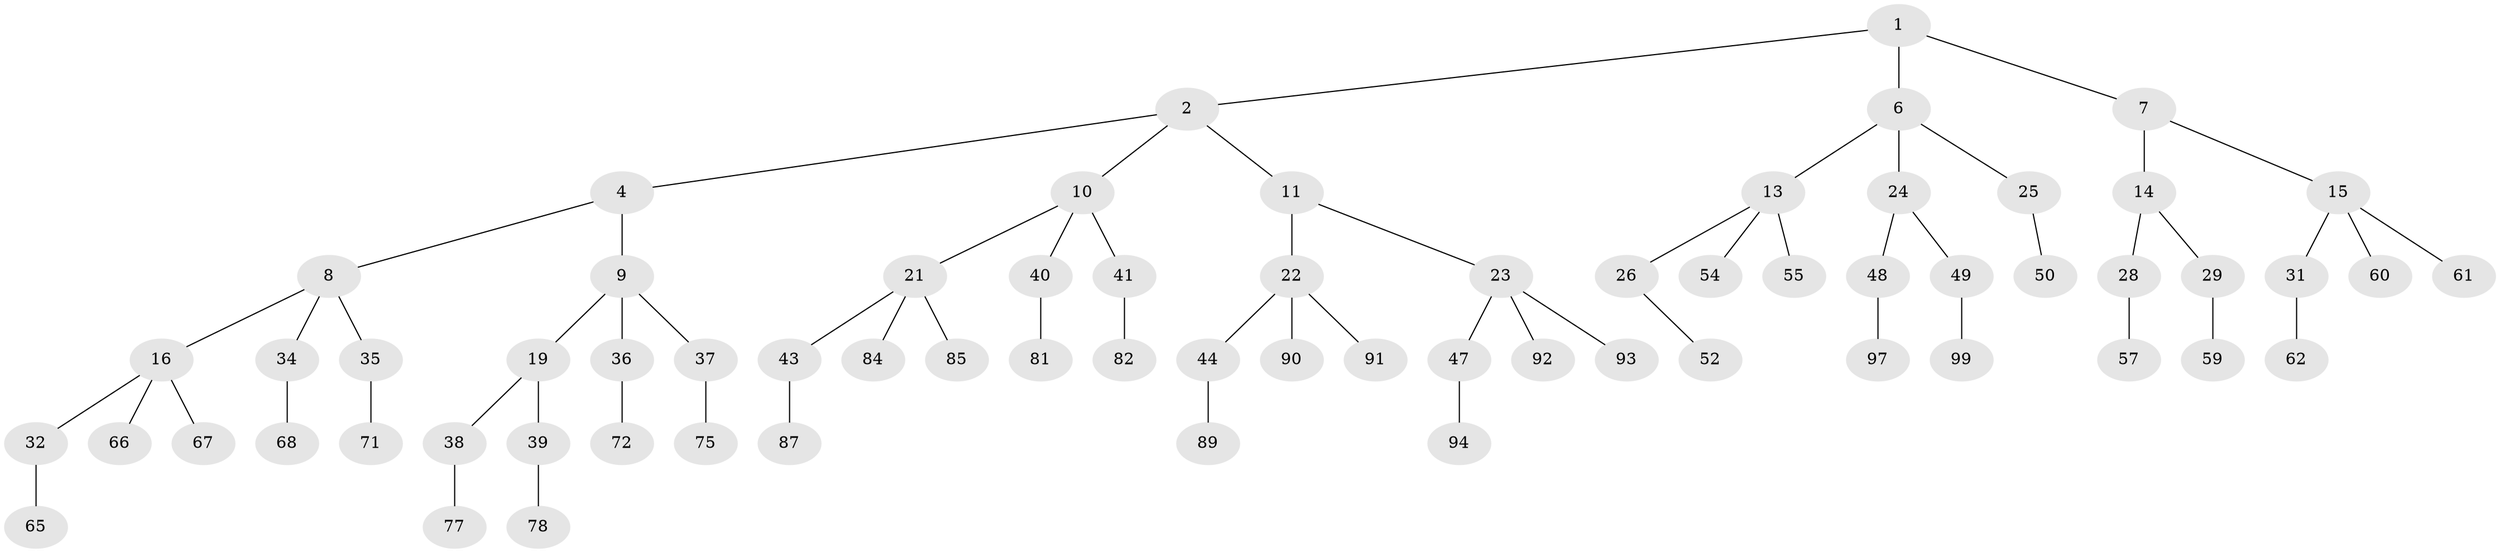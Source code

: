 // original degree distribution, {2: 0.02, 3: 0.48, 1: 0.5}
// Generated by graph-tools (version 1.1) at 2025/11/02/21/25 10:11:11]
// undirected, 68 vertices, 67 edges
graph export_dot {
graph [start="1"]
  node [color=gray90,style=filled];
  1 [super="+3"];
  2 [latent=1,super="+5"];
  4 [latent=0.5];
  6 [latent=0.5,super="+12"];
  7 [latent=0.5];
  8 [latent=0.333333,super="+17"];
  9 [latent=0.333333,super="+18"];
  10 [latent=0.333333,super="+20"];
  11 [latent=0.333333];
  13 [latent=0.333333,super="+27"];
  14 [latent=0.333333];
  15 [latent=0.333333,super="+30"];
  16 [latent=0.25,super="+33"];
  19 [latent=0.25];
  21 [latent=0.25,super="+42"];
  22 [latent=0.25,super="+45"];
  23 [latent=0.25,super="+46"];
  24 [latent=0.25];
  25 [latent=0.25,super="+51"];
  26 [latent=0.25,super="+53"];
  28 [latent=0.25,super="+56"];
  29 [latent=0.25,super="+58"];
  31 [latent=0.25,super="+63"];
  32 [latent=0.2,super="+64"];
  34 [latent=0.2,super="+69"];
  35 [latent=0.2,super="+70"];
  36 [latent=0.2,super="+73"];
  37 [latent=0.2,super="+74"];
  38 [latent=0.2,super="+76"];
  39 [latent=0.2,super="+79"];
  40 [latent=0.2,super="+80"];
  41 [latent=0.2,super="+83"];
  43 [latent=0.2,super="+86"];
  44 [latent=0.2,super="+88"];
  47 [latent=0.2,super="+95"];
  48 [latent=0.2,super="+96"];
  49 [latent=0.2,super="+98"];
  50 [latent=0.2,super="+100"];
  52 [latent=0.2];
  54 [latent=0.2];
  55 [latent=0.2];
  57 [latent=0.2];
  59 [latent=0.2];
  60 [latent=0.2];
  61 [latent=0.2];
  62 [latent=0.2];
  65 [latent=0.166667];
  66 [latent=0.166667];
  67 [latent=0.166667];
  68 [latent=0.166667];
  71 [latent=0.166667];
  72 [latent=0.166667];
  75 [latent=0.166667];
  77 [latent=0.166667];
  78 [latent=0.166667];
  81 [latent=0.166667];
  82 [latent=0.166667];
  84 [latent=0.166667];
  85 [latent=0.166667];
  87 [latent=0.166667];
  89 [latent=0.166667];
  90 [latent=0.166667];
  91 [latent=0.166667];
  92 [latent=0.166667];
  93 [latent=0.166667];
  94 [latent=0.166667];
  97 [latent=0.166667];
  99 [latent=0.166667];
  1 -- 2;
  1 -- 6;
  1 -- 7;
  2 -- 4;
  2 -- 11;
  2 -- 10;
  4 -- 8;
  4 -- 9;
  6 -- 13;
  6 -- 24;
  6 -- 25;
  7 -- 14;
  7 -- 15;
  8 -- 16;
  8 -- 34;
  8 -- 35;
  9 -- 19;
  9 -- 36;
  9 -- 37;
  10 -- 21;
  10 -- 40;
  10 -- 41;
  11 -- 22;
  11 -- 23;
  13 -- 26;
  13 -- 54;
  13 -- 55;
  14 -- 28;
  14 -- 29;
  15 -- 31;
  15 -- 60;
  15 -- 61;
  16 -- 32;
  16 -- 66;
  16 -- 67;
  19 -- 38;
  19 -- 39;
  21 -- 43;
  21 -- 85;
  21 -- 84;
  22 -- 44;
  22 -- 90;
  22 -- 91;
  23 -- 47;
  23 -- 92;
  23 -- 93;
  24 -- 48;
  24 -- 49;
  25 -- 50;
  26 -- 52;
  28 -- 57;
  29 -- 59;
  31 -- 62;
  32 -- 65;
  34 -- 68;
  35 -- 71;
  36 -- 72;
  37 -- 75;
  38 -- 77;
  39 -- 78;
  40 -- 81;
  41 -- 82;
  43 -- 87;
  44 -- 89;
  47 -- 94;
  48 -- 97;
  49 -- 99;
}
